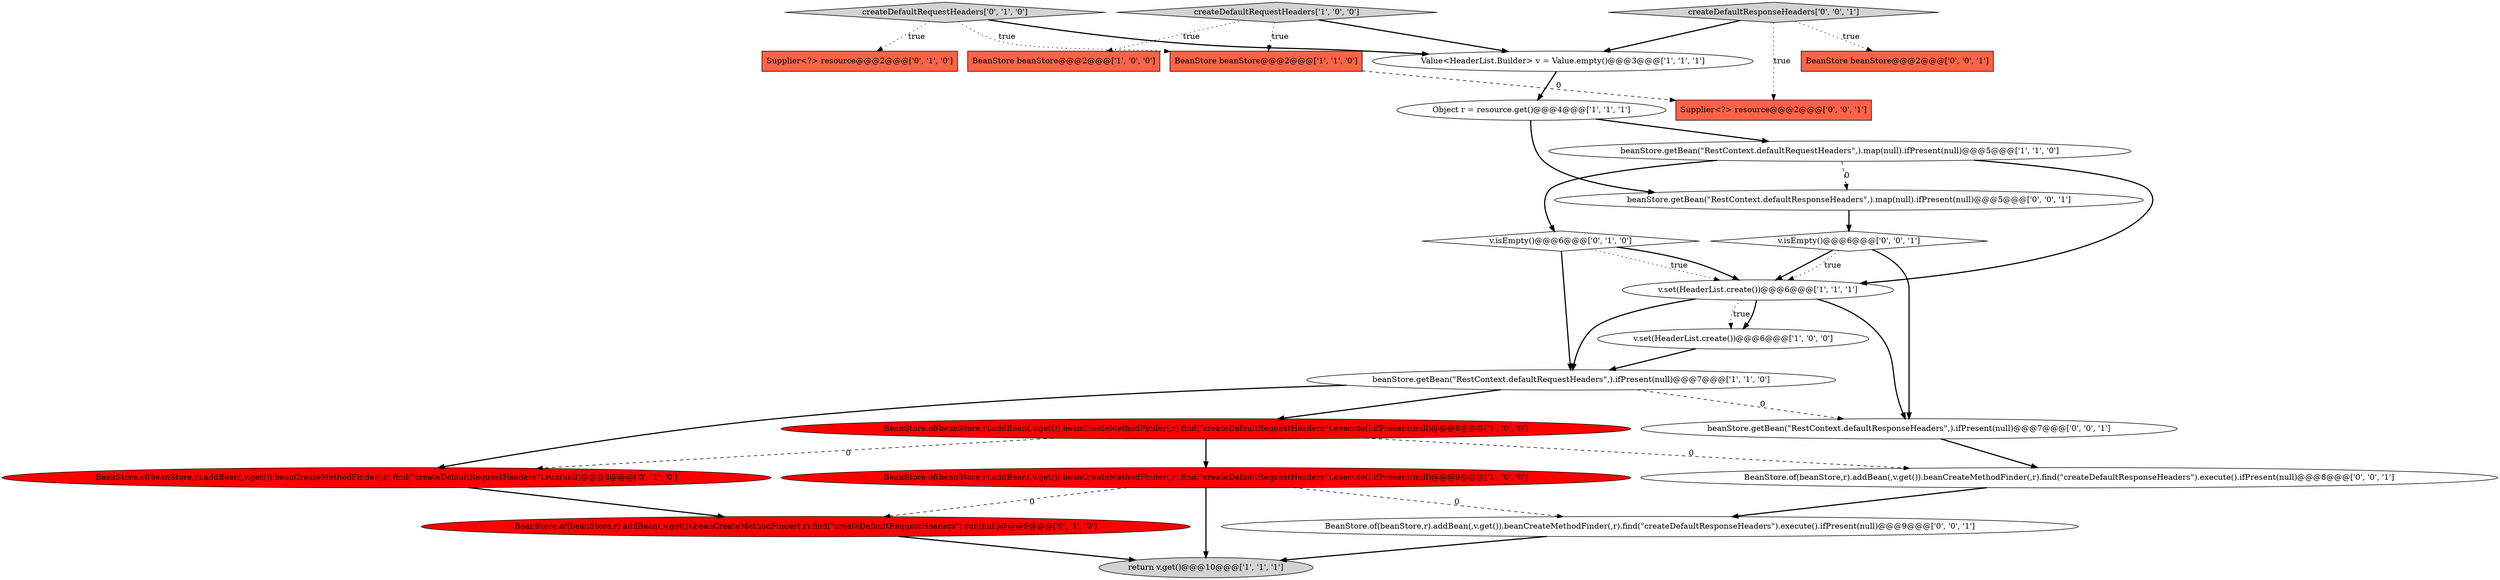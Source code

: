 digraph {
23 [style = filled, label = "beanStore.getBean(\"RestContext.defaultResponseHeaders\",).map(null).ifPresent(null)@@@5@@@['0', '0', '1']", fillcolor = white, shape = ellipse image = "AAA0AAABBB3BBB"];
11 [style = filled, label = "BeanStore beanStore@@@2@@@['1', '1', '0']", fillcolor = tomato, shape = box image = "AAA0AAABBB1BBB"];
19 [style = filled, label = "BeanStore.of(beanStore,r).addBean(,v.get()).beanCreateMethodFinder(,r).find(\"createDefaultResponseHeaders\").execute().ifPresent(null)@@@8@@@['0', '0', '1']", fillcolor = white, shape = ellipse image = "AAA0AAABBB3BBB"];
0 [style = filled, label = "BeanStore.of(beanStore,r).addBean(,v.get()).beanCreateMethodFinder(,r).find(\"createDefaultRequestHeaders\").execute().ifPresent(null)@@@8@@@['1', '0', '0']", fillcolor = red, shape = ellipse image = "AAA1AAABBB1BBB"];
17 [style = filled, label = "BeanStore beanStore@@@2@@@['0', '0', '1']", fillcolor = tomato, shape = box image = "AAA0AAABBB3BBB"];
9 [style = filled, label = "BeanStore.of(beanStore,r).addBean(,v.get()).beanCreateMethodFinder(,r).find(\"createDefaultRequestHeaders\").execute().ifPresent(null)@@@9@@@['1', '0', '0']", fillcolor = red, shape = ellipse image = "AAA1AAABBB1BBB"];
13 [style = filled, label = "createDefaultRequestHeaders['0', '1', '0']", fillcolor = lightgray, shape = diamond image = "AAA0AAABBB2BBB"];
18 [style = filled, label = "v.isEmpty()@@@6@@@['0', '0', '1']", fillcolor = white, shape = diamond image = "AAA0AAABBB3BBB"];
6 [style = filled, label = "BeanStore beanStore@@@2@@@['1', '0', '0']", fillcolor = tomato, shape = box image = "AAA0AAABBB1BBB"];
7 [style = filled, label = "beanStore.getBean(\"RestContext.defaultRequestHeaders\",).ifPresent(null)@@@7@@@['1', '1', '0']", fillcolor = white, shape = ellipse image = "AAA0AAABBB1BBB"];
22 [style = filled, label = "beanStore.getBean(\"RestContext.defaultResponseHeaders\",).ifPresent(null)@@@7@@@['0', '0', '1']", fillcolor = white, shape = ellipse image = "AAA0AAABBB3BBB"];
24 [style = filled, label = "BeanStore.of(beanStore,r).addBean(,v.get()).beanCreateMethodFinder(,r).find(\"createDefaultResponseHeaders\").execute().ifPresent(null)@@@9@@@['0', '0', '1']", fillcolor = white, shape = ellipse image = "AAA0AAABBB3BBB"];
4 [style = filled, label = "Object r = resource.get()@@@4@@@['1', '1', '1']", fillcolor = white, shape = ellipse image = "AAA0AAABBB1BBB"];
8 [style = filled, label = "beanStore.getBean(\"RestContext.defaultRequestHeaders\",).map(null).ifPresent(null)@@@5@@@['1', '1', '0']", fillcolor = white, shape = ellipse image = "AAA0AAABBB1BBB"];
5 [style = filled, label = "v.set(HeaderList.create())@@@6@@@['1', '1', '1']", fillcolor = white, shape = ellipse image = "AAA0AAABBB1BBB"];
1 [style = filled, label = "v.set(HeaderList.create())@@@6@@@['1', '0', '0']", fillcolor = white, shape = ellipse image = "AAA0AAABBB1BBB"];
2 [style = filled, label = "createDefaultRequestHeaders['1', '0', '0']", fillcolor = lightgray, shape = diamond image = "AAA0AAABBB1BBB"];
15 [style = filled, label = "BeanStore.of(beanStore,r).addBean(,v.get()).beanCreateMethodFinder(,r).find(\"createDefaultRequestHeaders\").run(null)@@@8@@@['0', '1', '0']", fillcolor = red, shape = ellipse image = "AAA1AAABBB2BBB"];
16 [style = filled, label = "BeanStore.of(beanStore,r).addBean(,v.get()).beanCreateMethodFinder(,r).find(\"createDefaultRequestHeaders\").run(null)@@@9@@@['0', '1', '0']", fillcolor = red, shape = ellipse image = "AAA1AAABBB2BBB"];
20 [style = filled, label = "Supplier<?> resource@@@2@@@['0', '0', '1']", fillcolor = tomato, shape = box image = "AAA0AAABBB3BBB"];
3 [style = filled, label = "Value<HeaderList.Builder> v = Value.empty()@@@3@@@['1', '1', '1']", fillcolor = white, shape = ellipse image = "AAA0AAABBB1BBB"];
10 [style = filled, label = "return v.get()@@@10@@@['1', '1', '1']", fillcolor = lightgray, shape = ellipse image = "AAA0AAABBB1BBB"];
14 [style = filled, label = "v.isEmpty()@@@6@@@['0', '1', '0']", fillcolor = white, shape = diamond image = "AAA0AAABBB2BBB"];
21 [style = filled, label = "createDefaultResponseHeaders['0', '0', '1']", fillcolor = lightgray, shape = diamond image = "AAA0AAABBB3BBB"];
12 [style = filled, label = "Supplier<?> resource@@@2@@@['0', '1', '0']", fillcolor = tomato, shape = box image = "AAA0AAABBB2BBB"];
24->10 [style = bold, label=""];
0->9 [style = bold, label=""];
9->16 [style = dashed, label="0"];
21->20 [style = dotted, label="true"];
11->20 [style = dashed, label="0"];
22->19 [style = bold, label=""];
13->12 [style = dotted, label="true"];
16->10 [style = bold, label=""];
9->24 [style = dashed, label="0"];
0->19 [style = dashed, label="0"];
2->3 [style = bold, label=""];
5->1 [style = dotted, label="true"];
8->23 [style = dashed, label="0"];
8->14 [style = bold, label=""];
0->15 [style = dashed, label="0"];
7->0 [style = bold, label=""];
21->17 [style = dotted, label="true"];
9->10 [style = bold, label=""];
15->16 [style = bold, label=""];
3->4 [style = bold, label=""];
1->7 [style = bold, label=""];
14->7 [style = bold, label=""];
19->24 [style = bold, label=""];
2->11 [style = dotted, label="true"];
5->1 [style = bold, label=""];
18->22 [style = bold, label=""];
14->5 [style = dotted, label="true"];
8->5 [style = bold, label=""];
13->3 [style = bold, label=""];
2->6 [style = dotted, label="true"];
18->5 [style = bold, label=""];
4->8 [style = bold, label=""];
5->7 [style = bold, label=""];
7->15 [style = bold, label=""];
13->11 [style = dotted, label="true"];
18->5 [style = dotted, label="true"];
5->22 [style = bold, label=""];
7->22 [style = dashed, label="0"];
23->18 [style = bold, label=""];
4->23 [style = bold, label=""];
21->3 [style = bold, label=""];
14->5 [style = bold, label=""];
}
